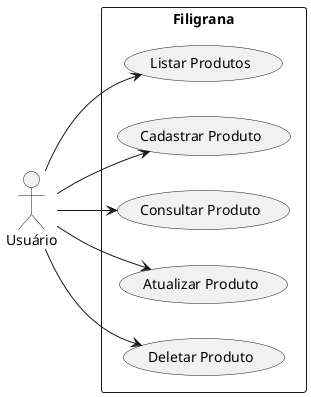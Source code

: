 @startuml

left to right direction

actor "Usuário" as User

rectangle "Filigrana" {
  usecase "Listar Produtos" as UC_Listar
  usecase "Cadastrar Produto" as UC_Cadastrar
  usecase "Consultar Produto" as UC_Consultar
  usecase "Atualizar Produto" as UC_Atualizar
  usecase "Deletar Produto" as UC_Deletar
}

User --> UC_Listar
User --> UC_Cadastrar
User --> UC_Consultar
User --> UC_Atualizar
User --> UC_Deletar

@enduml